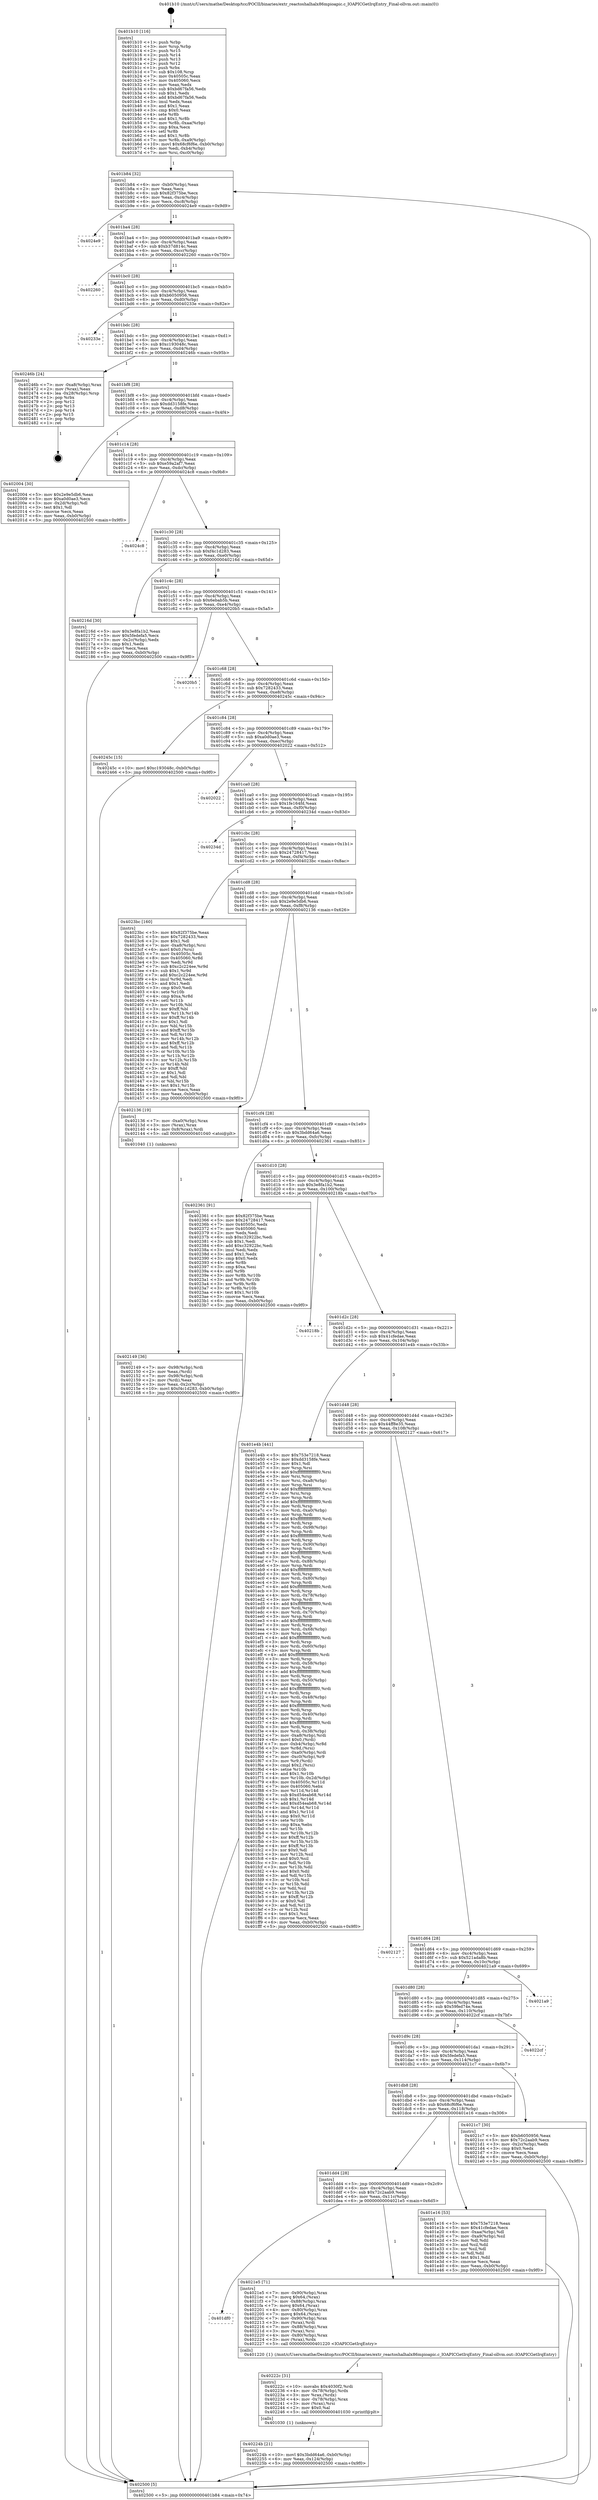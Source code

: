 digraph "0x401b10" {
  label = "0x401b10 (/mnt/c/Users/mathe/Desktop/tcc/POCII/binaries/extr_reactoshalhalx86mpioapic.c_IOAPICGetIrqEntry_Final-ollvm.out::main(0))"
  labelloc = "t"
  node[shape=record]

  Entry [label="",width=0.3,height=0.3,shape=circle,fillcolor=black,style=filled]
  "0x401b84" [label="{
     0x401b84 [32]\l
     | [instrs]\l
     &nbsp;&nbsp;0x401b84 \<+6\>: mov -0xb0(%rbp),%eax\l
     &nbsp;&nbsp;0x401b8a \<+2\>: mov %eax,%ecx\l
     &nbsp;&nbsp;0x401b8c \<+6\>: sub $0x82f375be,%ecx\l
     &nbsp;&nbsp;0x401b92 \<+6\>: mov %eax,-0xc4(%rbp)\l
     &nbsp;&nbsp;0x401b98 \<+6\>: mov %ecx,-0xc8(%rbp)\l
     &nbsp;&nbsp;0x401b9e \<+6\>: je 00000000004024e9 \<main+0x9d9\>\l
  }"]
  "0x4024e9" [label="{
     0x4024e9\l
  }", style=dashed]
  "0x401ba4" [label="{
     0x401ba4 [28]\l
     | [instrs]\l
     &nbsp;&nbsp;0x401ba4 \<+5\>: jmp 0000000000401ba9 \<main+0x99\>\l
     &nbsp;&nbsp;0x401ba9 \<+6\>: mov -0xc4(%rbp),%eax\l
     &nbsp;&nbsp;0x401baf \<+5\>: sub $0xb37d814c,%eax\l
     &nbsp;&nbsp;0x401bb4 \<+6\>: mov %eax,-0xcc(%rbp)\l
     &nbsp;&nbsp;0x401bba \<+6\>: je 0000000000402260 \<main+0x750\>\l
  }"]
  Exit [label="",width=0.3,height=0.3,shape=circle,fillcolor=black,style=filled,peripheries=2]
  "0x402260" [label="{
     0x402260\l
  }", style=dashed]
  "0x401bc0" [label="{
     0x401bc0 [28]\l
     | [instrs]\l
     &nbsp;&nbsp;0x401bc0 \<+5\>: jmp 0000000000401bc5 \<main+0xb5\>\l
     &nbsp;&nbsp;0x401bc5 \<+6\>: mov -0xc4(%rbp),%eax\l
     &nbsp;&nbsp;0x401bcb \<+5\>: sub $0xb6050956,%eax\l
     &nbsp;&nbsp;0x401bd0 \<+6\>: mov %eax,-0xd0(%rbp)\l
     &nbsp;&nbsp;0x401bd6 \<+6\>: je 000000000040233e \<main+0x82e\>\l
  }"]
  "0x40224b" [label="{
     0x40224b [21]\l
     | [instrs]\l
     &nbsp;&nbsp;0x40224b \<+10\>: movl $0x3bdd64a6,-0xb0(%rbp)\l
     &nbsp;&nbsp;0x402255 \<+6\>: mov %eax,-0x124(%rbp)\l
     &nbsp;&nbsp;0x40225b \<+5\>: jmp 0000000000402500 \<main+0x9f0\>\l
  }"]
  "0x40233e" [label="{
     0x40233e\l
  }", style=dashed]
  "0x401bdc" [label="{
     0x401bdc [28]\l
     | [instrs]\l
     &nbsp;&nbsp;0x401bdc \<+5\>: jmp 0000000000401be1 \<main+0xd1\>\l
     &nbsp;&nbsp;0x401be1 \<+6\>: mov -0xc4(%rbp),%eax\l
     &nbsp;&nbsp;0x401be7 \<+5\>: sub $0xc193048c,%eax\l
     &nbsp;&nbsp;0x401bec \<+6\>: mov %eax,-0xd4(%rbp)\l
     &nbsp;&nbsp;0x401bf2 \<+6\>: je 000000000040246b \<main+0x95b\>\l
  }"]
  "0x40222c" [label="{
     0x40222c [31]\l
     | [instrs]\l
     &nbsp;&nbsp;0x40222c \<+10\>: movabs $0x4030f2,%rdi\l
     &nbsp;&nbsp;0x402236 \<+4\>: mov -0x78(%rbp),%rdx\l
     &nbsp;&nbsp;0x40223a \<+3\>: mov %rax,(%rdx)\l
     &nbsp;&nbsp;0x40223d \<+4\>: mov -0x78(%rbp),%rax\l
     &nbsp;&nbsp;0x402241 \<+3\>: mov (%rax),%rsi\l
     &nbsp;&nbsp;0x402244 \<+2\>: mov $0x0,%al\l
     &nbsp;&nbsp;0x402246 \<+5\>: call 0000000000401030 \<printf@plt\>\l
     | [calls]\l
     &nbsp;&nbsp;0x401030 \{1\} (unknown)\l
  }"]
  "0x40246b" [label="{
     0x40246b [24]\l
     | [instrs]\l
     &nbsp;&nbsp;0x40246b \<+7\>: mov -0xa8(%rbp),%rax\l
     &nbsp;&nbsp;0x402472 \<+2\>: mov (%rax),%eax\l
     &nbsp;&nbsp;0x402474 \<+4\>: lea -0x28(%rbp),%rsp\l
     &nbsp;&nbsp;0x402478 \<+1\>: pop %rbx\l
     &nbsp;&nbsp;0x402479 \<+2\>: pop %r12\l
     &nbsp;&nbsp;0x40247b \<+2\>: pop %r13\l
     &nbsp;&nbsp;0x40247d \<+2\>: pop %r14\l
     &nbsp;&nbsp;0x40247f \<+2\>: pop %r15\l
     &nbsp;&nbsp;0x402481 \<+1\>: pop %rbp\l
     &nbsp;&nbsp;0x402482 \<+1\>: ret\l
  }"]
  "0x401bf8" [label="{
     0x401bf8 [28]\l
     | [instrs]\l
     &nbsp;&nbsp;0x401bf8 \<+5\>: jmp 0000000000401bfd \<main+0xed\>\l
     &nbsp;&nbsp;0x401bfd \<+6\>: mov -0xc4(%rbp),%eax\l
     &nbsp;&nbsp;0x401c03 \<+5\>: sub $0xdd3158fe,%eax\l
     &nbsp;&nbsp;0x401c08 \<+6\>: mov %eax,-0xd8(%rbp)\l
     &nbsp;&nbsp;0x401c0e \<+6\>: je 0000000000402004 \<main+0x4f4\>\l
  }"]
  "0x401df0" [label="{
     0x401df0\l
  }", style=dashed]
  "0x402004" [label="{
     0x402004 [30]\l
     | [instrs]\l
     &nbsp;&nbsp;0x402004 \<+5\>: mov $0x2e9e5db6,%eax\l
     &nbsp;&nbsp;0x402009 \<+5\>: mov $0xa0d0ae3,%ecx\l
     &nbsp;&nbsp;0x40200e \<+3\>: mov -0x2d(%rbp),%dl\l
     &nbsp;&nbsp;0x402011 \<+3\>: test $0x1,%dl\l
     &nbsp;&nbsp;0x402014 \<+3\>: cmovne %ecx,%eax\l
     &nbsp;&nbsp;0x402017 \<+6\>: mov %eax,-0xb0(%rbp)\l
     &nbsp;&nbsp;0x40201d \<+5\>: jmp 0000000000402500 \<main+0x9f0\>\l
  }"]
  "0x401c14" [label="{
     0x401c14 [28]\l
     | [instrs]\l
     &nbsp;&nbsp;0x401c14 \<+5\>: jmp 0000000000401c19 \<main+0x109\>\l
     &nbsp;&nbsp;0x401c19 \<+6\>: mov -0xc4(%rbp),%eax\l
     &nbsp;&nbsp;0x401c1f \<+5\>: sub $0xe59a2af7,%eax\l
     &nbsp;&nbsp;0x401c24 \<+6\>: mov %eax,-0xdc(%rbp)\l
     &nbsp;&nbsp;0x401c2a \<+6\>: je 00000000004024c8 \<main+0x9b8\>\l
  }"]
  "0x4021e5" [label="{
     0x4021e5 [71]\l
     | [instrs]\l
     &nbsp;&nbsp;0x4021e5 \<+7\>: mov -0x90(%rbp),%rax\l
     &nbsp;&nbsp;0x4021ec \<+7\>: movq $0x64,(%rax)\l
     &nbsp;&nbsp;0x4021f3 \<+7\>: mov -0x88(%rbp),%rax\l
     &nbsp;&nbsp;0x4021fa \<+7\>: movq $0x64,(%rax)\l
     &nbsp;&nbsp;0x402201 \<+4\>: mov -0x80(%rbp),%rax\l
     &nbsp;&nbsp;0x402205 \<+7\>: movq $0x64,(%rax)\l
     &nbsp;&nbsp;0x40220c \<+7\>: mov -0x90(%rbp),%rax\l
     &nbsp;&nbsp;0x402213 \<+3\>: mov (%rax),%rdi\l
     &nbsp;&nbsp;0x402216 \<+7\>: mov -0x88(%rbp),%rax\l
     &nbsp;&nbsp;0x40221d \<+3\>: mov (%rax),%rsi\l
     &nbsp;&nbsp;0x402220 \<+4\>: mov -0x80(%rbp),%rax\l
     &nbsp;&nbsp;0x402224 \<+3\>: mov (%rax),%rdx\l
     &nbsp;&nbsp;0x402227 \<+5\>: call 0000000000401220 \<IOAPICGetIrqEntry\>\l
     | [calls]\l
     &nbsp;&nbsp;0x401220 \{1\} (/mnt/c/Users/mathe/Desktop/tcc/POCII/binaries/extr_reactoshalhalx86mpioapic.c_IOAPICGetIrqEntry_Final-ollvm.out::IOAPICGetIrqEntry)\l
  }"]
  "0x4024c8" [label="{
     0x4024c8\l
  }", style=dashed]
  "0x401c30" [label="{
     0x401c30 [28]\l
     | [instrs]\l
     &nbsp;&nbsp;0x401c30 \<+5\>: jmp 0000000000401c35 \<main+0x125\>\l
     &nbsp;&nbsp;0x401c35 \<+6\>: mov -0xc4(%rbp),%eax\l
     &nbsp;&nbsp;0x401c3b \<+5\>: sub $0xf4c1d283,%eax\l
     &nbsp;&nbsp;0x401c40 \<+6\>: mov %eax,-0xe0(%rbp)\l
     &nbsp;&nbsp;0x401c46 \<+6\>: je 000000000040216d \<main+0x65d\>\l
  }"]
  "0x402149" [label="{
     0x402149 [36]\l
     | [instrs]\l
     &nbsp;&nbsp;0x402149 \<+7\>: mov -0x98(%rbp),%rdi\l
     &nbsp;&nbsp;0x402150 \<+2\>: mov %eax,(%rdi)\l
     &nbsp;&nbsp;0x402152 \<+7\>: mov -0x98(%rbp),%rdi\l
     &nbsp;&nbsp;0x402159 \<+2\>: mov (%rdi),%eax\l
     &nbsp;&nbsp;0x40215b \<+3\>: mov %eax,-0x2c(%rbp)\l
     &nbsp;&nbsp;0x40215e \<+10\>: movl $0xf4c1d283,-0xb0(%rbp)\l
     &nbsp;&nbsp;0x402168 \<+5\>: jmp 0000000000402500 \<main+0x9f0\>\l
  }"]
  "0x40216d" [label="{
     0x40216d [30]\l
     | [instrs]\l
     &nbsp;&nbsp;0x40216d \<+5\>: mov $0x3e8fa1b2,%eax\l
     &nbsp;&nbsp;0x402172 \<+5\>: mov $0x5fedefa5,%ecx\l
     &nbsp;&nbsp;0x402177 \<+3\>: mov -0x2c(%rbp),%edx\l
     &nbsp;&nbsp;0x40217a \<+3\>: cmp $0x1,%edx\l
     &nbsp;&nbsp;0x40217d \<+3\>: cmovl %ecx,%eax\l
     &nbsp;&nbsp;0x402180 \<+6\>: mov %eax,-0xb0(%rbp)\l
     &nbsp;&nbsp;0x402186 \<+5\>: jmp 0000000000402500 \<main+0x9f0\>\l
  }"]
  "0x401c4c" [label="{
     0x401c4c [28]\l
     | [instrs]\l
     &nbsp;&nbsp;0x401c4c \<+5\>: jmp 0000000000401c51 \<main+0x141\>\l
     &nbsp;&nbsp;0x401c51 \<+6\>: mov -0xc4(%rbp),%eax\l
     &nbsp;&nbsp;0x401c57 \<+5\>: sub $0x6ebab5b,%eax\l
     &nbsp;&nbsp;0x401c5c \<+6\>: mov %eax,-0xe4(%rbp)\l
     &nbsp;&nbsp;0x401c62 \<+6\>: je 00000000004020b5 \<main+0x5a5\>\l
  }"]
  "0x401b10" [label="{
     0x401b10 [116]\l
     | [instrs]\l
     &nbsp;&nbsp;0x401b10 \<+1\>: push %rbp\l
     &nbsp;&nbsp;0x401b11 \<+3\>: mov %rsp,%rbp\l
     &nbsp;&nbsp;0x401b14 \<+2\>: push %r15\l
     &nbsp;&nbsp;0x401b16 \<+2\>: push %r14\l
     &nbsp;&nbsp;0x401b18 \<+2\>: push %r13\l
     &nbsp;&nbsp;0x401b1a \<+2\>: push %r12\l
     &nbsp;&nbsp;0x401b1c \<+1\>: push %rbx\l
     &nbsp;&nbsp;0x401b1d \<+7\>: sub $0x108,%rsp\l
     &nbsp;&nbsp;0x401b24 \<+7\>: mov 0x40505c,%eax\l
     &nbsp;&nbsp;0x401b2b \<+7\>: mov 0x405060,%ecx\l
     &nbsp;&nbsp;0x401b32 \<+2\>: mov %eax,%edx\l
     &nbsp;&nbsp;0x401b34 \<+6\>: sub $0xbd67fa56,%edx\l
     &nbsp;&nbsp;0x401b3a \<+3\>: sub $0x1,%edx\l
     &nbsp;&nbsp;0x401b3d \<+6\>: add $0xbd67fa56,%edx\l
     &nbsp;&nbsp;0x401b43 \<+3\>: imul %edx,%eax\l
     &nbsp;&nbsp;0x401b46 \<+3\>: and $0x1,%eax\l
     &nbsp;&nbsp;0x401b49 \<+3\>: cmp $0x0,%eax\l
     &nbsp;&nbsp;0x401b4c \<+4\>: sete %r8b\l
     &nbsp;&nbsp;0x401b50 \<+4\>: and $0x1,%r8b\l
     &nbsp;&nbsp;0x401b54 \<+7\>: mov %r8b,-0xaa(%rbp)\l
     &nbsp;&nbsp;0x401b5b \<+3\>: cmp $0xa,%ecx\l
     &nbsp;&nbsp;0x401b5e \<+4\>: setl %r8b\l
     &nbsp;&nbsp;0x401b62 \<+4\>: and $0x1,%r8b\l
     &nbsp;&nbsp;0x401b66 \<+7\>: mov %r8b,-0xa9(%rbp)\l
     &nbsp;&nbsp;0x401b6d \<+10\>: movl $0x68cf6f6e,-0xb0(%rbp)\l
     &nbsp;&nbsp;0x401b77 \<+6\>: mov %edi,-0xb4(%rbp)\l
     &nbsp;&nbsp;0x401b7d \<+7\>: mov %rsi,-0xc0(%rbp)\l
  }"]
  "0x4020b5" [label="{
     0x4020b5\l
  }", style=dashed]
  "0x401c68" [label="{
     0x401c68 [28]\l
     | [instrs]\l
     &nbsp;&nbsp;0x401c68 \<+5\>: jmp 0000000000401c6d \<main+0x15d\>\l
     &nbsp;&nbsp;0x401c6d \<+6\>: mov -0xc4(%rbp),%eax\l
     &nbsp;&nbsp;0x401c73 \<+5\>: sub $0x7282433,%eax\l
     &nbsp;&nbsp;0x401c78 \<+6\>: mov %eax,-0xe8(%rbp)\l
     &nbsp;&nbsp;0x401c7e \<+6\>: je 000000000040245c \<main+0x94c\>\l
  }"]
  "0x402500" [label="{
     0x402500 [5]\l
     | [instrs]\l
     &nbsp;&nbsp;0x402500 \<+5\>: jmp 0000000000401b84 \<main+0x74\>\l
  }"]
  "0x40245c" [label="{
     0x40245c [15]\l
     | [instrs]\l
     &nbsp;&nbsp;0x40245c \<+10\>: movl $0xc193048c,-0xb0(%rbp)\l
     &nbsp;&nbsp;0x402466 \<+5\>: jmp 0000000000402500 \<main+0x9f0\>\l
  }"]
  "0x401c84" [label="{
     0x401c84 [28]\l
     | [instrs]\l
     &nbsp;&nbsp;0x401c84 \<+5\>: jmp 0000000000401c89 \<main+0x179\>\l
     &nbsp;&nbsp;0x401c89 \<+6\>: mov -0xc4(%rbp),%eax\l
     &nbsp;&nbsp;0x401c8f \<+5\>: sub $0xa0d0ae3,%eax\l
     &nbsp;&nbsp;0x401c94 \<+6\>: mov %eax,-0xec(%rbp)\l
     &nbsp;&nbsp;0x401c9a \<+6\>: je 0000000000402022 \<main+0x512\>\l
  }"]
  "0x401dd4" [label="{
     0x401dd4 [28]\l
     | [instrs]\l
     &nbsp;&nbsp;0x401dd4 \<+5\>: jmp 0000000000401dd9 \<main+0x2c9\>\l
     &nbsp;&nbsp;0x401dd9 \<+6\>: mov -0xc4(%rbp),%eax\l
     &nbsp;&nbsp;0x401ddf \<+5\>: sub $0x72c2aab9,%eax\l
     &nbsp;&nbsp;0x401de4 \<+6\>: mov %eax,-0x11c(%rbp)\l
     &nbsp;&nbsp;0x401dea \<+6\>: je 00000000004021e5 \<main+0x6d5\>\l
  }"]
  "0x402022" [label="{
     0x402022\l
  }", style=dashed]
  "0x401ca0" [label="{
     0x401ca0 [28]\l
     | [instrs]\l
     &nbsp;&nbsp;0x401ca0 \<+5\>: jmp 0000000000401ca5 \<main+0x195\>\l
     &nbsp;&nbsp;0x401ca5 \<+6\>: mov -0xc4(%rbp),%eax\l
     &nbsp;&nbsp;0x401cab \<+5\>: sub $0x1fe164fd,%eax\l
     &nbsp;&nbsp;0x401cb0 \<+6\>: mov %eax,-0xf0(%rbp)\l
     &nbsp;&nbsp;0x401cb6 \<+6\>: je 000000000040234d \<main+0x83d\>\l
  }"]
  "0x401e16" [label="{
     0x401e16 [53]\l
     | [instrs]\l
     &nbsp;&nbsp;0x401e16 \<+5\>: mov $0x753e7218,%eax\l
     &nbsp;&nbsp;0x401e1b \<+5\>: mov $0x41cfedae,%ecx\l
     &nbsp;&nbsp;0x401e20 \<+6\>: mov -0xaa(%rbp),%dl\l
     &nbsp;&nbsp;0x401e26 \<+7\>: mov -0xa9(%rbp),%sil\l
     &nbsp;&nbsp;0x401e2d \<+3\>: mov %dl,%dil\l
     &nbsp;&nbsp;0x401e30 \<+3\>: and %sil,%dil\l
     &nbsp;&nbsp;0x401e33 \<+3\>: xor %sil,%dl\l
     &nbsp;&nbsp;0x401e36 \<+3\>: or %dl,%dil\l
     &nbsp;&nbsp;0x401e39 \<+4\>: test $0x1,%dil\l
     &nbsp;&nbsp;0x401e3d \<+3\>: cmovne %ecx,%eax\l
     &nbsp;&nbsp;0x401e40 \<+6\>: mov %eax,-0xb0(%rbp)\l
     &nbsp;&nbsp;0x401e46 \<+5\>: jmp 0000000000402500 \<main+0x9f0\>\l
  }"]
  "0x40234d" [label="{
     0x40234d\l
  }", style=dashed]
  "0x401cbc" [label="{
     0x401cbc [28]\l
     | [instrs]\l
     &nbsp;&nbsp;0x401cbc \<+5\>: jmp 0000000000401cc1 \<main+0x1b1\>\l
     &nbsp;&nbsp;0x401cc1 \<+6\>: mov -0xc4(%rbp),%eax\l
     &nbsp;&nbsp;0x401cc7 \<+5\>: sub $0x24728417,%eax\l
     &nbsp;&nbsp;0x401ccc \<+6\>: mov %eax,-0xf4(%rbp)\l
     &nbsp;&nbsp;0x401cd2 \<+6\>: je 00000000004023bc \<main+0x8ac\>\l
  }"]
  "0x401db8" [label="{
     0x401db8 [28]\l
     | [instrs]\l
     &nbsp;&nbsp;0x401db8 \<+5\>: jmp 0000000000401dbd \<main+0x2ad\>\l
     &nbsp;&nbsp;0x401dbd \<+6\>: mov -0xc4(%rbp),%eax\l
     &nbsp;&nbsp;0x401dc3 \<+5\>: sub $0x68cf6f6e,%eax\l
     &nbsp;&nbsp;0x401dc8 \<+6\>: mov %eax,-0x118(%rbp)\l
     &nbsp;&nbsp;0x401dce \<+6\>: je 0000000000401e16 \<main+0x306\>\l
  }"]
  "0x4023bc" [label="{
     0x4023bc [160]\l
     | [instrs]\l
     &nbsp;&nbsp;0x4023bc \<+5\>: mov $0x82f375be,%eax\l
     &nbsp;&nbsp;0x4023c1 \<+5\>: mov $0x7282433,%ecx\l
     &nbsp;&nbsp;0x4023c6 \<+2\>: mov $0x1,%dl\l
     &nbsp;&nbsp;0x4023c8 \<+7\>: mov -0xa8(%rbp),%rsi\l
     &nbsp;&nbsp;0x4023cf \<+6\>: movl $0x0,(%rsi)\l
     &nbsp;&nbsp;0x4023d5 \<+7\>: mov 0x40505c,%edi\l
     &nbsp;&nbsp;0x4023dc \<+8\>: mov 0x405060,%r8d\l
     &nbsp;&nbsp;0x4023e4 \<+3\>: mov %edi,%r9d\l
     &nbsp;&nbsp;0x4023e7 \<+7\>: sub $0xc2c224ee,%r9d\l
     &nbsp;&nbsp;0x4023ee \<+4\>: sub $0x1,%r9d\l
     &nbsp;&nbsp;0x4023f2 \<+7\>: add $0xc2c224ee,%r9d\l
     &nbsp;&nbsp;0x4023f9 \<+4\>: imul %r9d,%edi\l
     &nbsp;&nbsp;0x4023fd \<+3\>: and $0x1,%edi\l
     &nbsp;&nbsp;0x402400 \<+3\>: cmp $0x0,%edi\l
     &nbsp;&nbsp;0x402403 \<+4\>: sete %r10b\l
     &nbsp;&nbsp;0x402407 \<+4\>: cmp $0xa,%r8d\l
     &nbsp;&nbsp;0x40240b \<+4\>: setl %r11b\l
     &nbsp;&nbsp;0x40240f \<+3\>: mov %r10b,%bl\l
     &nbsp;&nbsp;0x402412 \<+3\>: xor $0xff,%bl\l
     &nbsp;&nbsp;0x402415 \<+3\>: mov %r11b,%r14b\l
     &nbsp;&nbsp;0x402418 \<+4\>: xor $0xff,%r14b\l
     &nbsp;&nbsp;0x40241c \<+3\>: xor $0x1,%dl\l
     &nbsp;&nbsp;0x40241f \<+3\>: mov %bl,%r15b\l
     &nbsp;&nbsp;0x402422 \<+4\>: and $0xff,%r15b\l
     &nbsp;&nbsp;0x402426 \<+3\>: and %dl,%r10b\l
     &nbsp;&nbsp;0x402429 \<+3\>: mov %r14b,%r12b\l
     &nbsp;&nbsp;0x40242c \<+4\>: and $0xff,%r12b\l
     &nbsp;&nbsp;0x402430 \<+3\>: and %dl,%r11b\l
     &nbsp;&nbsp;0x402433 \<+3\>: or %r10b,%r15b\l
     &nbsp;&nbsp;0x402436 \<+3\>: or %r11b,%r12b\l
     &nbsp;&nbsp;0x402439 \<+3\>: xor %r12b,%r15b\l
     &nbsp;&nbsp;0x40243c \<+3\>: or %r14b,%bl\l
     &nbsp;&nbsp;0x40243f \<+3\>: xor $0xff,%bl\l
     &nbsp;&nbsp;0x402442 \<+3\>: or $0x1,%dl\l
     &nbsp;&nbsp;0x402445 \<+2\>: and %dl,%bl\l
     &nbsp;&nbsp;0x402447 \<+3\>: or %bl,%r15b\l
     &nbsp;&nbsp;0x40244a \<+4\>: test $0x1,%r15b\l
     &nbsp;&nbsp;0x40244e \<+3\>: cmovne %ecx,%eax\l
     &nbsp;&nbsp;0x402451 \<+6\>: mov %eax,-0xb0(%rbp)\l
     &nbsp;&nbsp;0x402457 \<+5\>: jmp 0000000000402500 \<main+0x9f0\>\l
  }"]
  "0x401cd8" [label="{
     0x401cd8 [28]\l
     | [instrs]\l
     &nbsp;&nbsp;0x401cd8 \<+5\>: jmp 0000000000401cdd \<main+0x1cd\>\l
     &nbsp;&nbsp;0x401cdd \<+6\>: mov -0xc4(%rbp),%eax\l
     &nbsp;&nbsp;0x401ce3 \<+5\>: sub $0x2e9e5db6,%eax\l
     &nbsp;&nbsp;0x401ce8 \<+6\>: mov %eax,-0xf8(%rbp)\l
     &nbsp;&nbsp;0x401cee \<+6\>: je 0000000000402136 \<main+0x626\>\l
  }"]
  "0x4021c7" [label="{
     0x4021c7 [30]\l
     | [instrs]\l
     &nbsp;&nbsp;0x4021c7 \<+5\>: mov $0xb6050956,%eax\l
     &nbsp;&nbsp;0x4021cc \<+5\>: mov $0x72c2aab9,%ecx\l
     &nbsp;&nbsp;0x4021d1 \<+3\>: mov -0x2c(%rbp),%edx\l
     &nbsp;&nbsp;0x4021d4 \<+3\>: cmp $0x0,%edx\l
     &nbsp;&nbsp;0x4021d7 \<+3\>: cmove %ecx,%eax\l
     &nbsp;&nbsp;0x4021da \<+6\>: mov %eax,-0xb0(%rbp)\l
     &nbsp;&nbsp;0x4021e0 \<+5\>: jmp 0000000000402500 \<main+0x9f0\>\l
  }"]
  "0x402136" [label="{
     0x402136 [19]\l
     | [instrs]\l
     &nbsp;&nbsp;0x402136 \<+7\>: mov -0xa0(%rbp),%rax\l
     &nbsp;&nbsp;0x40213d \<+3\>: mov (%rax),%rax\l
     &nbsp;&nbsp;0x402140 \<+4\>: mov 0x8(%rax),%rdi\l
     &nbsp;&nbsp;0x402144 \<+5\>: call 0000000000401040 \<atoi@plt\>\l
     | [calls]\l
     &nbsp;&nbsp;0x401040 \{1\} (unknown)\l
  }"]
  "0x401cf4" [label="{
     0x401cf4 [28]\l
     | [instrs]\l
     &nbsp;&nbsp;0x401cf4 \<+5\>: jmp 0000000000401cf9 \<main+0x1e9\>\l
     &nbsp;&nbsp;0x401cf9 \<+6\>: mov -0xc4(%rbp),%eax\l
     &nbsp;&nbsp;0x401cff \<+5\>: sub $0x3bdd64a6,%eax\l
     &nbsp;&nbsp;0x401d04 \<+6\>: mov %eax,-0xfc(%rbp)\l
     &nbsp;&nbsp;0x401d0a \<+6\>: je 0000000000402361 \<main+0x851\>\l
  }"]
  "0x401d9c" [label="{
     0x401d9c [28]\l
     | [instrs]\l
     &nbsp;&nbsp;0x401d9c \<+5\>: jmp 0000000000401da1 \<main+0x291\>\l
     &nbsp;&nbsp;0x401da1 \<+6\>: mov -0xc4(%rbp),%eax\l
     &nbsp;&nbsp;0x401da7 \<+5\>: sub $0x5fedefa5,%eax\l
     &nbsp;&nbsp;0x401dac \<+6\>: mov %eax,-0x114(%rbp)\l
     &nbsp;&nbsp;0x401db2 \<+6\>: je 00000000004021c7 \<main+0x6b7\>\l
  }"]
  "0x402361" [label="{
     0x402361 [91]\l
     | [instrs]\l
     &nbsp;&nbsp;0x402361 \<+5\>: mov $0x82f375be,%eax\l
     &nbsp;&nbsp;0x402366 \<+5\>: mov $0x24728417,%ecx\l
     &nbsp;&nbsp;0x40236b \<+7\>: mov 0x40505c,%edx\l
     &nbsp;&nbsp;0x402372 \<+7\>: mov 0x405060,%esi\l
     &nbsp;&nbsp;0x402379 \<+2\>: mov %edx,%edi\l
     &nbsp;&nbsp;0x40237b \<+6\>: sub $0xc32922bc,%edi\l
     &nbsp;&nbsp;0x402381 \<+3\>: sub $0x1,%edi\l
     &nbsp;&nbsp;0x402384 \<+6\>: add $0xc32922bc,%edi\l
     &nbsp;&nbsp;0x40238a \<+3\>: imul %edi,%edx\l
     &nbsp;&nbsp;0x40238d \<+3\>: and $0x1,%edx\l
     &nbsp;&nbsp;0x402390 \<+3\>: cmp $0x0,%edx\l
     &nbsp;&nbsp;0x402393 \<+4\>: sete %r8b\l
     &nbsp;&nbsp;0x402397 \<+3\>: cmp $0xa,%esi\l
     &nbsp;&nbsp;0x40239a \<+4\>: setl %r9b\l
     &nbsp;&nbsp;0x40239e \<+3\>: mov %r8b,%r10b\l
     &nbsp;&nbsp;0x4023a1 \<+3\>: and %r9b,%r10b\l
     &nbsp;&nbsp;0x4023a4 \<+3\>: xor %r9b,%r8b\l
     &nbsp;&nbsp;0x4023a7 \<+3\>: or %r8b,%r10b\l
     &nbsp;&nbsp;0x4023aa \<+4\>: test $0x1,%r10b\l
     &nbsp;&nbsp;0x4023ae \<+3\>: cmovne %ecx,%eax\l
     &nbsp;&nbsp;0x4023b1 \<+6\>: mov %eax,-0xb0(%rbp)\l
     &nbsp;&nbsp;0x4023b7 \<+5\>: jmp 0000000000402500 \<main+0x9f0\>\l
  }"]
  "0x401d10" [label="{
     0x401d10 [28]\l
     | [instrs]\l
     &nbsp;&nbsp;0x401d10 \<+5\>: jmp 0000000000401d15 \<main+0x205\>\l
     &nbsp;&nbsp;0x401d15 \<+6\>: mov -0xc4(%rbp),%eax\l
     &nbsp;&nbsp;0x401d1b \<+5\>: sub $0x3e8fa1b2,%eax\l
     &nbsp;&nbsp;0x401d20 \<+6\>: mov %eax,-0x100(%rbp)\l
     &nbsp;&nbsp;0x401d26 \<+6\>: je 000000000040218b \<main+0x67b\>\l
  }"]
  "0x4022cf" [label="{
     0x4022cf\l
  }", style=dashed]
  "0x40218b" [label="{
     0x40218b\l
  }", style=dashed]
  "0x401d2c" [label="{
     0x401d2c [28]\l
     | [instrs]\l
     &nbsp;&nbsp;0x401d2c \<+5\>: jmp 0000000000401d31 \<main+0x221\>\l
     &nbsp;&nbsp;0x401d31 \<+6\>: mov -0xc4(%rbp),%eax\l
     &nbsp;&nbsp;0x401d37 \<+5\>: sub $0x41cfedae,%eax\l
     &nbsp;&nbsp;0x401d3c \<+6\>: mov %eax,-0x104(%rbp)\l
     &nbsp;&nbsp;0x401d42 \<+6\>: je 0000000000401e4b \<main+0x33b\>\l
  }"]
  "0x401d80" [label="{
     0x401d80 [28]\l
     | [instrs]\l
     &nbsp;&nbsp;0x401d80 \<+5\>: jmp 0000000000401d85 \<main+0x275\>\l
     &nbsp;&nbsp;0x401d85 \<+6\>: mov -0xc4(%rbp),%eax\l
     &nbsp;&nbsp;0x401d8b \<+5\>: sub $0x59fed74e,%eax\l
     &nbsp;&nbsp;0x401d90 \<+6\>: mov %eax,-0x110(%rbp)\l
     &nbsp;&nbsp;0x401d96 \<+6\>: je 00000000004022cf \<main+0x7bf\>\l
  }"]
  "0x401e4b" [label="{
     0x401e4b [441]\l
     | [instrs]\l
     &nbsp;&nbsp;0x401e4b \<+5\>: mov $0x753e7218,%eax\l
     &nbsp;&nbsp;0x401e50 \<+5\>: mov $0xdd3158fe,%ecx\l
     &nbsp;&nbsp;0x401e55 \<+2\>: mov $0x1,%dl\l
     &nbsp;&nbsp;0x401e57 \<+3\>: mov %rsp,%rsi\l
     &nbsp;&nbsp;0x401e5a \<+4\>: add $0xfffffffffffffff0,%rsi\l
     &nbsp;&nbsp;0x401e5e \<+3\>: mov %rsi,%rsp\l
     &nbsp;&nbsp;0x401e61 \<+7\>: mov %rsi,-0xa8(%rbp)\l
     &nbsp;&nbsp;0x401e68 \<+3\>: mov %rsp,%rsi\l
     &nbsp;&nbsp;0x401e6b \<+4\>: add $0xfffffffffffffff0,%rsi\l
     &nbsp;&nbsp;0x401e6f \<+3\>: mov %rsi,%rsp\l
     &nbsp;&nbsp;0x401e72 \<+3\>: mov %rsp,%rdi\l
     &nbsp;&nbsp;0x401e75 \<+4\>: add $0xfffffffffffffff0,%rdi\l
     &nbsp;&nbsp;0x401e79 \<+3\>: mov %rdi,%rsp\l
     &nbsp;&nbsp;0x401e7c \<+7\>: mov %rdi,-0xa0(%rbp)\l
     &nbsp;&nbsp;0x401e83 \<+3\>: mov %rsp,%rdi\l
     &nbsp;&nbsp;0x401e86 \<+4\>: add $0xfffffffffffffff0,%rdi\l
     &nbsp;&nbsp;0x401e8a \<+3\>: mov %rdi,%rsp\l
     &nbsp;&nbsp;0x401e8d \<+7\>: mov %rdi,-0x98(%rbp)\l
     &nbsp;&nbsp;0x401e94 \<+3\>: mov %rsp,%rdi\l
     &nbsp;&nbsp;0x401e97 \<+4\>: add $0xfffffffffffffff0,%rdi\l
     &nbsp;&nbsp;0x401e9b \<+3\>: mov %rdi,%rsp\l
     &nbsp;&nbsp;0x401e9e \<+7\>: mov %rdi,-0x90(%rbp)\l
     &nbsp;&nbsp;0x401ea5 \<+3\>: mov %rsp,%rdi\l
     &nbsp;&nbsp;0x401ea8 \<+4\>: add $0xfffffffffffffff0,%rdi\l
     &nbsp;&nbsp;0x401eac \<+3\>: mov %rdi,%rsp\l
     &nbsp;&nbsp;0x401eaf \<+7\>: mov %rdi,-0x88(%rbp)\l
     &nbsp;&nbsp;0x401eb6 \<+3\>: mov %rsp,%rdi\l
     &nbsp;&nbsp;0x401eb9 \<+4\>: add $0xfffffffffffffff0,%rdi\l
     &nbsp;&nbsp;0x401ebd \<+3\>: mov %rdi,%rsp\l
     &nbsp;&nbsp;0x401ec0 \<+4\>: mov %rdi,-0x80(%rbp)\l
     &nbsp;&nbsp;0x401ec4 \<+3\>: mov %rsp,%rdi\l
     &nbsp;&nbsp;0x401ec7 \<+4\>: add $0xfffffffffffffff0,%rdi\l
     &nbsp;&nbsp;0x401ecb \<+3\>: mov %rdi,%rsp\l
     &nbsp;&nbsp;0x401ece \<+4\>: mov %rdi,-0x78(%rbp)\l
     &nbsp;&nbsp;0x401ed2 \<+3\>: mov %rsp,%rdi\l
     &nbsp;&nbsp;0x401ed5 \<+4\>: add $0xfffffffffffffff0,%rdi\l
     &nbsp;&nbsp;0x401ed9 \<+3\>: mov %rdi,%rsp\l
     &nbsp;&nbsp;0x401edc \<+4\>: mov %rdi,-0x70(%rbp)\l
     &nbsp;&nbsp;0x401ee0 \<+3\>: mov %rsp,%rdi\l
     &nbsp;&nbsp;0x401ee3 \<+4\>: add $0xfffffffffffffff0,%rdi\l
     &nbsp;&nbsp;0x401ee7 \<+3\>: mov %rdi,%rsp\l
     &nbsp;&nbsp;0x401eea \<+4\>: mov %rdi,-0x68(%rbp)\l
     &nbsp;&nbsp;0x401eee \<+3\>: mov %rsp,%rdi\l
     &nbsp;&nbsp;0x401ef1 \<+4\>: add $0xfffffffffffffff0,%rdi\l
     &nbsp;&nbsp;0x401ef5 \<+3\>: mov %rdi,%rsp\l
     &nbsp;&nbsp;0x401ef8 \<+4\>: mov %rdi,-0x60(%rbp)\l
     &nbsp;&nbsp;0x401efc \<+3\>: mov %rsp,%rdi\l
     &nbsp;&nbsp;0x401eff \<+4\>: add $0xfffffffffffffff0,%rdi\l
     &nbsp;&nbsp;0x401f03 \<+3\>: mov %rdi,%rsp\l
     &nbsp;&nbsp;0x401f06 \<+4\>: mov %rdi,-0x58(%rbp)\l
     &nbsp;&nbsp;0x401f0a \<+3\>: mov %rsp,%rdi\l
     &nbsp;&nbsp;0x401f0d \<+4\>: add $0xfffffffffffffff0,%rdi\l
     &nbsp;&nbsp;0x401f11 \<+3\>: mov %rdi,%rsp\l
     &nbsp;&nbsp;0x401f14 \<+4\>: mov %rdi,-0x50(%rbp)\l
     &nbsp;&nbsp;0x401f18 \<+3\>: mov %rsp,%rdi\l
     &nbsp;&nbsp;0x401f1b \<+4\>: add $0xfffffffffffffff0,%rdi\l
     &nbsp;&nbsp;0x401f1f \<+3\>: mov %rdi,%rsp\l
     &nbsp;&nbsp;0x401f22 \<+4\>: mov %rdi,-0x48(%rbp)\l
     &nbsp;&nbsp;0x401f26 \<+3\>: mov %rsp,%rdi\l
     &nbsp;&nbsp;0x401f29 \<+4\>: add $0xfffffffffffffff0,%rdi\l
     &nbsp;&nbsp;0x401f2d \<+3\>: mov %rdi,%rsp\l
     &nbsp;&nbsp;0x401f30 \<+4\>: mov %rdi,-0x40(%rbp)\l
     &nbsp;&nbsp;0x401f34 \<+3\>: mov %rsp,%rdi\l
     &nbsp;&nbsp;0x401f37 \<+4\>: add $0xfffffffffffffff0,%rdi\l
     &nbsp;&nbsp;0x401f3b \<+3\>: mov %rdi,%rsp\l
     &nbsp;&nbsp;0x401f3e \<+4\>: mov %rdi,-0x38(%rbp)\l
     &nbsp;&nbsp;0x401f42 \<+7\>: mov -0xa8(%rbp),%rdi\l
     &nbsp;&nbsp;0x401f49 \<+6\>: movl $0x0,(%rdi)\l
     &nbsp;&nbsp;0x401f4f \<+7\>: mov -0xb4(%rbp),%r8d\l
     &nbsp;&nbsp;0x401f56 \<+3\>: mov %r8d,(%rsi)\l
     &nbsp;&nbsp;0x401f59 \<+7\>: mov -0xa0(%rbp),%rdi\l
     &nbsp;&nbsp;0x401f60 \<+7\>: mov -0xc0(%rbp),%r9\l
     &nbsp;&nbsp;0x401f67 \<+3\>: mov %r9,(%rdi)\l
     &nbsp;&nbsp;0x401f6a \<+3\>: cmpl $0x2,(%rsi)\l
     &nbsp;&nbsp;0x401f6d \<+4\>: setne %r10b\l
     &nbsp;&nbsp;0x401f71 \<+4\>: and $0x1,%r10b\l
     &nbsp;&nbsp;0x401f75 \<+4\>: mov %r10b,-0x2d(%rbp)\l
     &nbsp;&nbsp;0x401f79 \<+8\>: mov 0x40505c,%r11d\l
     &nbsp;&nbsp;0x401f81 \<+7\>: mov 0x405060,%ebx\l
     &nbsp;&nbsp;0x401f88 \<+3\>: mov %r11d,%r14d\l
     &nbsp;&nbsp;0x401f8b \<+7\>: sub $0xd54eab68,%r14d\l
     &nbsp;&nbsp;0x401f92 \<+4\>: sub $0x1,%r14d\l
     &nbsp;&nbsp;0x401f96 \<+7\>: add $0xd54eab68,%r14d\l
     &nbsp;&nbsp;0x401f9d \<+4\>: imul %r14d,%r11d\l
     &nbsp;&nbsp;0x401fa1 \<+4\>: and $0x1,%r11d\l
     &nbsp;&nbsp;0x401fa5 \<+4\>: cmp $0x0,%r11d\l
     &nbsp;&nbsp;0x401fa9 \<+4\>: sete %r10b\l
     &nbsp;&nbsp;0x401fad \<+3\>: cmp $0xa,%ebx\l
     &nbsp;&nbsp;0x401fb0 \<+4\>: setl %r15b\l
     &nbsp;&nbsp;0x401fb4 \<+3\>: mov %r10b,%r12b\l
     &nbsp;&nbsp;0x401fb7 \<+4\>: xor $0xff,%r12b\l
     &nbsp;&nbsp;0x401fbb \<+3\>: mov %r15b,%r13b\l
     &nbsp;&nbsp;0x401fbe \<+4\>: xor $0xff,%r13b\l
     &nbsp;&nbsp;0x401fc2 \<+3\>: xor $0x0,%dl\l
     &nbsp;&nbsp;0x401fc5 \<+3\>: mov %r12b,%sil\l
     &nbsp;&nbsp;0x401fc8 \<+4\>: and $0x0,%sil\l
     &nbsp;&nbsp;0x401fcc \<+3\>: and %dl,%r10b\l
     &nbsp;&nbsp;0x401fcf \<+3\>: mov %r13b,%dil\l
     &nbsp;&nbsp;0x401fd2 \<+4\>: and $0x0,%dil\l
     &nbsp;&nbsp;0x401fd6 \<+3\>: and %dl,%r15b\l
     &nbsp;&nbsp;0x401fd9 \<+3\>: or %r10b,%sil\l
     &nbsp;&nbsp;0x401fdc \<+3\>: or %r15b,%dil\l
     &nbsp;&nbsp;0x401fdf \<+3\>: xor %dil,%sil\l
     &nbsp;&nbsp;0x401fe2 \<+3\>: or %r13b,%r12b\l
     &nbsp;&nbsp;0x401fe5 \<+4\>: xor $0xff,%r12b\l
     &nbsp;&nbsp;0x401fe9 \<+3\>: or $0x0,%dl\l
     &nbsp;&nbsp;0x401fec \<+3\>: and %dl,%r12b\l
     &nbsp;&nbsp;0x401fef \<+3\>: or %r12b,%sil\l
     &nbsp;&nbsp;0x401ff2 \<+4\>: test $0x1,%sil\l
     &nbsp;&nbsp;0x401ff6 \<+3\>: cmovne %ecx,%eax\l
     &nbsp;&nbsp;0x401ff9 \<+6\>: mov %eax,-0xb0(%rbp)\l
     &nbsp;&nbsp;0x401fff \<+5\>: jmp 0000000000402500 \<main+0x9f0\>\l
  }"]
  "0x401d48" [label="{
     0x401d48 [28]\l
     | [instrs]\l
     &nbsp;&nbsp;0x401d48 \<+5\>: jmp 0000000000401d4d \<main+0x23d\>\l
     &nbsp;&nbsp;0x401d4d \<+6\>: mov -0xc4(%rbp),%eax\l
     &nbsp;&nbsp;0x401d53 \<+5\>: sub $0x44ff8e35,%eax\l
     &nbsp;&nbsp;0x401d58 \<+6\>: mov %eax,-0x108(%rbp)\l
     &nbsp;&nbsp;0x401d5e \<+6\>: je 0000000000402127 \<main+0x617\>\l
  }"]
  "0x4021a9" [label="{
     0x4021a9\l
  }", style=dashed]
  "0x402127" [label="{
     0x402127\l
  }", style=dashed]
  "0x401d64" [label="{
     0x401d64 [28]\l
     | [instrs]\l
     &nbsp;&nbsp;0x401d64 \<+5\>: jmp 0000000000401d69 \<main+0x259\>\l
     &nbsp;&nbsp;0x401d69 \<+6\>: mov -0xc4(%rbp),%eax\l
     &nbsp;&nbsp;0x401d6f \<+5\>: sub $0x521ada8b,%eax\l
     &nbsp;&nbsp;0x401d74 \<+6\>: mov %eax,-0x10c(%rbp)\l
     &nbsp;&nbsp;0x401d7a \<+6\>: je 00000000004021a9 \<main+0x699\>\l
  }"]
  Entry -> "0x401b10" [label=" 1"]
  "0x401b84" -> "0x4024e9" [label=" 0"]
  "0x401b84" -> "0x401ba4" [label=" 11"]
  "0x40246b" -> Exit [label=" 1"]
  "0x401ba4" -> "0x402260" [label=" 0"]
  "0x401ba4" -> "0x401bc0" [label=" 11"]
  "0x40245c" -> "0x402500" [label=" 1"]
  "0x401bc0" -> "0x40233e" [label=" 0"]
  "0x401bc0" -> "0x401bdc" [label=" 11"]
  "0x4023bc" -> "0x402500" [label=" 1"]
  "0x401bdc" -> "0x40246b" [label=" 1"]
  "0x401bdc" -> "0x401bf8" [label=" 10"]
  "0x402361" -> "0x402500" [label=" 1"]
  "0x401bf8" -> "0x402004" [label=" 1"]
  "0x401bf8" -> "0x401c14" [label=" 9"]
  "0x40224b" -> "0x402500" [label=" 1"]
  "0x401c14" -> "0x4024c8" [label=" 0"]
  "0x401c14" -> "0x401c30" [label=" 9"]
  "0x40222c" -> "0x40224b" [label=" 1"]
  "0x401c30" -> "0x40216d" [label=" 1"]
  "0x401c30" -> "0x401c4c" [label=" 8"]
  "0x401dd4" -> "0x401df0" [label=" 0"]
  "0x401c4c" -> "0x4020b5" [label=" 0"]
  "0x401c4c" -> "0x401c68" [label=" 8"]
  "0x4021e5" -> "0x40222c" [label=" 1"]
  "0x401c68" -> "0x40245c" [label=" 1"]
  "0x401c68" -> "0x401c84" [label=" 7"]
  "0x4021c7" -> "0x402500" [label=" 1"]
  "0x401c84" -> "0x402022" [label=" 0"]
  "0x401c84" -> "0x401ca0" [label=" 7"]
  "0x40216d" -> "0x402500" [label=" 1"]
  "0x401ca0" -> "0x40234d" [label=" 0"]
  "0x401ca0" -> "0x401cbc" [label=" 7"]
  "0x402149" -> "0x402500" [label=" 1"]
  "0x401cbc" -> "0x4023bc" [label=" 1"]
  "0x401cbc" -> "0x401cd8" [label=" 6"]
  "0x402004" -> "0x402500" [label=" 1"]
  "0x401cd8" -> "0x402136" [label=" 1"]
  "0x401cd8" -> "0x401cf4" [label=" 5"]
  "0x401e4b" -> "0x402500" [label=" 1"]
  "0x401cf4" -> "0x402361" [label=" 1"]
  "0x401cf4" -> "0x401d10" [label=" 4"]
  "0x402500" -> "0x401b84" [label=" 10"]
  "0x401d10" -> "0x40218b" [label=" 0"]
  "0x401d10" -> "0x401d2c" [label=" 4"]
  "0x401b10" -> "0x401b84" [label=" 1"]
  "0x401d2c" -> "0x401e4b" [label=" 1"]
  "0x401d2c" -> "0x401d48" [label=" 3"]
  "0x401db8" -> "0x401dd4" [label=" 1"]
  "0x401d48" -> "0x402127" [label=" 0"]
  "0x401d48" -> "0x401d64" [label=" 3"]
  "0x401db8" -> "0x401e16" [label=" 1"]
  "0x401d64" -> "0x4021a9" [label=" 0"]
  "0x401d64" -> "0x401d80" [label=" 3"]
  "0x401e16" -> "0x402500" [label=" 1"]
  "0x401d80" -> "0x4022cf" [label=" 0"]
  "0x401d80" -> "0x401d9c" [label=" 3"]
  "0x401dd4" -> "0x4021e5" [label=" 1"]
  "0x401d9c" -> "0x4021c7" [label=" 1"]
  "0x401d9c" -> "0x401db8" [label=" 2"]
  "0x402136" -> "0x402149" [label=" 1"]
}
